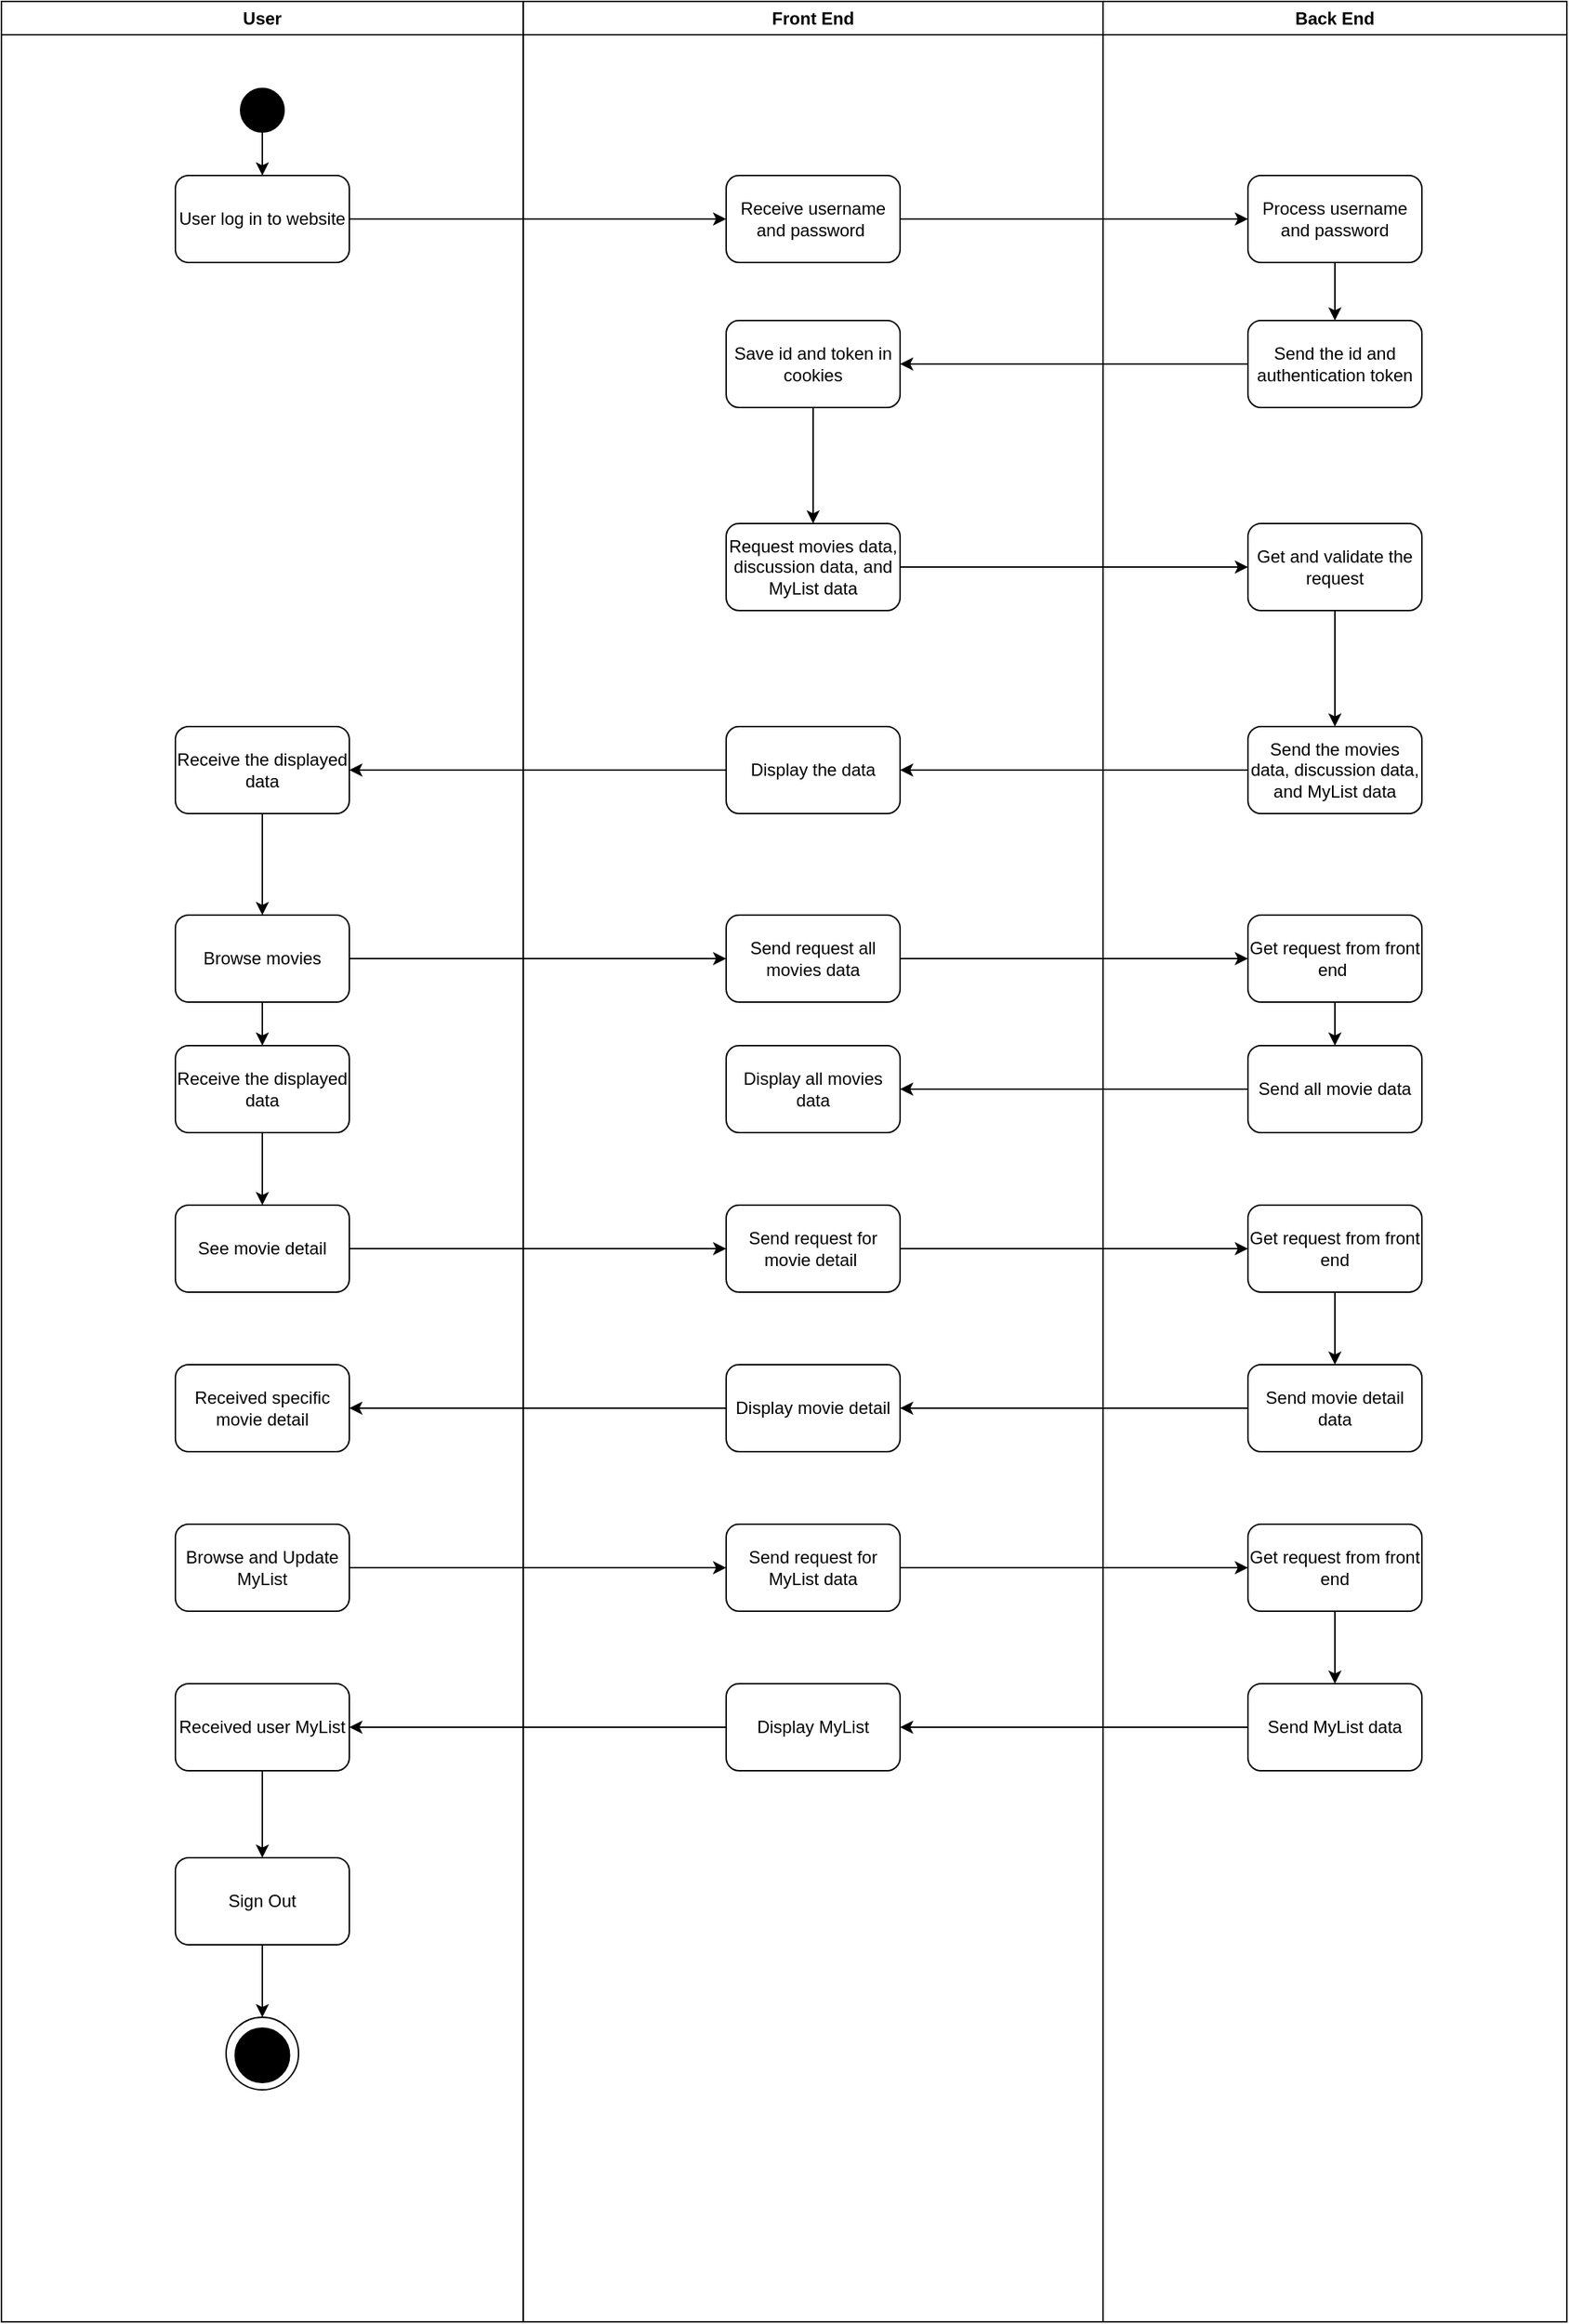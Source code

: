 <mxfile version="22.1.4" type="github">
  <diagram name="Page-1" id="M_UugY_NXWPGBNVr_hrX">
    <mxGraphModel dx="2585" dy="1250" grid="1" gridSize="10" guides="1" tooltips="1" connect="1" arrows="1" fold="1" page="1" pageScale="1" pageWidth="1169" pageHeight="827" math="0" shadow="0">
      <root>
        <mxCell id="0" />
        <mxCell id="1" parent="0" />
        <mxCell id="zU0l_08LZlELBBx7HQ0t-20" value="User" style="swimlane;whiteSpace=wrap;html=1;" vertex="1" parent="1">
          <mxGeometry x="40" y="40" width="360" height="1600" as="geometry" />
        </mxCell>
        <mxCell id="zU0l_08LZlELBBx7HQ0t-25" value="" style="edgeStyle=orthogonalEdgeStyle;rounded=0;orthogonalLoop=1;jettySize=auto;html=1;" edge="1" parent="zU0l_08LZlELBBx7HQ0t-20" source="zU0l_08LZlELBBx7HQ0t-23" target="zU0l_08LZlELBBx7HQ0t-24">
          <mxGeometry relative="1" as="geometry" />
        </mxCell>
        <mxCell id="zU0l_08LZlELBBx7HQ0t-23" value="" style="ellipse;whiteSpace=wrap;html=1;aspect=fixed;fillColor=#000000;" vertex="1" parent="zU0l_08LZlELBBx7HQ0t-20">
          <mxGeometry x="165" y="60" width="30" height="30" as="geometry" />
        </mxCell>
        <mxCell id="zU0l_08LZlELBBx7HQ0t-24" value="User log in to website" style="rounded=1;whiteSpace=wrap;html=1;" vertex="1" parent="zU0l_08LZlELBBx7HQ0t-20">
          <mxGeometry x="120" y="120" width="120" height="60" as="geometry" />
        </mxCell>
        <mxCell id="zU0l_08LZlELBBx7HQ0t-50" value="" style="edgeStyle=orthogonalEdgeStyle;rounded=0;orthogonalLoop=1;jettySize=auto;html=1;" edge="1" parent="zU0l_08LZlELBBx7HQ0t-20" source="zU0l_08LZlELBBx7HQ0t-47" target="zU0l_08LZlELBBx7HQ0t-49">
          <mxGeometry relative="1" as="geometry" />
        </mxCell>
        <mxCell id="zU0l_08LZlELBBx7HQ0t-47" value="Receive the displayed data" style="rounded=1;whiteSpace=wrap;html=1;" vertex="1" parent="zU0l_08LZlELBBx7HQ0t-20">
          <mxGeometry x="120" y="500" width="120" height="60" as="geometry" />
        </mxCell>
        <mxCell id="zU0l_08LZlELBBx7HQ0t-62" value="" style="edgeStyle=orthogonalEdgeStyle;rounded=0;orthogonalLoop=1;jettySize=auto;html=1;" edge="1" parent="zU0l_08LZlELBBx7HQ0t-20" source="zU0l_08LZlELBBx7HQ0t-49" target="zU0l_08LZlELBBx7HQ0t-61">
          <mxGeometry relative="1" as="geometry" />
        </mxCell>
        <mxCell id="zU0l_08LZlELBBx7HQ0t-49" value="Browse movies" style="rounded=1;whiteSpace=wrap;html=1;" vertex="1" parent="zU0l_08LZlELBBx7HQ0t-20">
          <mxGeometry x="120" y="630" width="120" height="60" as="geometry" />
        </mxCell>
        <mxCell id="zU0l_08LZlELBBx7HQ0t-64" value="" style="edgeStyle=orthogonalEdgeStyle;rounded=0;orthogonalLoop=1;jettySize=auto;html=1;" edge="1" parent="zU0l_08LZlELBBx7HQ0t-20" source="zU0l_08LZlELBBx7HQ0t-61" target="zU0l_08LZlELBBx7HQ0t-63">
          <mxGeometry relative="1" as="geometry" />
        </mxCell>
        <mxCell id="zU0l_08LZlELBBx7HQ0t-61" value="Receive the displayed data" style="rounded=1;whiteSpace=wrap;html=1;" vertex="1" parent="zU0l_08LZlELBBx7HQ0t-20">
          <mxGeometry x="120" y="720" width="120" height="60" as="geometry" />
        </mxCell>
        <mxCell id="zU0l_08LZlELBBx7HQ0t-63" value="See movie detail" style="rounded=1;whiteSpace=wrap;html=1;" vertex="1" parent="zU0l_08LZlELBBx7HQ0t-20">
          <mxGeometry x="120" y="830" width="120" height="60" as="geometry" />
        </mxCell>
        <mxCell id="zU0l_08LZlELBBx7HQ0t-73" value="Received specific movie detail" style="rounded=1;whiteSpace=wrap;html=1;" vertex="1" parent="zU0l_08LZlELBBx7HQ0t-20">
          <mxGeometry x="120" y="940" width="120" height="60" as="geometry" />
        </mxCell>
        <mxCell id="zU0l_08LZlELBBx7HQ0t-75" value="Browse and Update MyList" style="rounded=1;whiteSpace=wrap;html=1;" vertex="1" parent="zU0l_08LZlELBBx7HQ0t-20">
          <mxGeometry x="120" y="1050" width="120" height="60" as="geometry" />
        </mxCell>
        <mxCell id="zU0l_08LZlELBBx7HQ0t-88" style="edgeStyle=orthogonalEdgeStyle;rounded=0;orthogonalLoop=1;jettySize=auto;html=1;" edge="1" parent="zU0l_08LZlELBBx7HQ0t-20" source="zU0l_08LZlELBBx7HQ0t-81" target="zU0l_08LZlELBBx7HQ0t-87">
          <mxGeometry relative="1" as="geometry" />
        </mxCell>
        <mxCell id="zU0l_08LZlELBBx7HQ0t-81" value="Received user MyList" style="rounded=1;whiteSpace=wrap;html=1;" vertex="1" parent="zU0l_08LZlELBBx7HQ0t-20">
          <mxGeometry x="120" y="1160" width="120" height="60" as="geometry" />
        </mxCell>
        <mxCell id="zU0l_08LZlELBBx7HQ0t-94" style="edgeStyle=orthogonalEdgeStyle;rounded=0;orthogonalLoop=1;jettySize=auto;html=1;" edge="1" parent="zU0l_08LZlELBBx7HQ0t-20" source="zU0l_08LZlELBBx7HQ0t-87" target="zU0l_08LZlELBBx7HQ0t-89">
          <mxGeometry relative="1" as="geometry" />
        </mxCell>
        <mxCell id="zU0l_08LZlELBBx7HQ0t-87" value="Sign Out" style="rounded=1;whiteSpace=wrap;html=1;" vertex="1" parent="zU0l_08LZlELBBx7HQ0t-20">
          <mxGeometry x="120" y="1280" width="120" height="60" as="geometry" />
        </mxCell>
        <mxCell id="zU0l_08LZlELBBx7HQ0t-92" value="" style="group" vertex="1" connectable="0" parent="zU0l_08LZlELBBx7HQ0t-20">
          <mxGeometry x="155" y="1390" width="50" height="60" as="geometry" />
        </mxCell>
        <mxCell id="zU0l_08LZlELBBx7HQ0t-89" value="" style="ellipse;whiteSpace=wrap;html=1;aspect=fixed;" vertex="1" parent="zU0l_08LZlELBBx7HQ0t-92">
          <mxGeometry width="50" height="50" as="geometry" />
        </mxCell>
        <mxCell id="zU0l_08LZlELBBx7HQ0t-90" value="" style="ellipse;whiteSpace=wrap;html=1;aspect=fixed;fillColor=#000000;" vertex="1" parent="zU0l_08LZlELBBx7HQ0t-92">
          <mxGeometry x="6.25" y="7.5" width="37.5" height="37.5" as="geometry" />
        </mxCell>
        <mxCell id="zU0l_08LZlELBBx7HQ0t-21" value="Front End" style="swimlane;whiteSpace=wrap;html=1;" vertex="1" parent="1">
          <mxGeometry x="400" y="40" width="400" height="1600" as="geometry" />
        </mxCell>
        <mxCell id="zU0l_08LZlELBBx7HQ0t-26" value="Receive username and password&amp;nbsp;" style="rounded=1;whiteSpace=wrap;html=1;" vertex="1" parent="zU0l_08LZlELBBx7HQ0t-21">
          <mxGeometry x="140" y="120" width="120" height="60" as="geometry" />
        </mxCell>
        <mxCell id="zU0l_08LZlELBBx7HQ0t-35" value="" style="edgeStyle=orthogonalEdgeStyle;rounded=0;orthogonalLoop=1;jettySize=auto;html=1;" edge="1" parent="zU0l_08LZlELBBx7HQ0t-21" source="zU0l_08LZlELBBx7HQ0t-32" target="zU0l_08LZlELBBx7HQ0t-34">
          <mxGeometry relative="1" as="geometry" />
        </mxCell>
        <mxCell id="zU0l_08LZlELBBx7HQ0t-32" value="Save id and token in cookies" style="whiteSpace=wrap;html=1;rounded=1;" vertex="1" parent="zU0l_08LZlELBBx7HQ0t-21">
          <mxGeometry x="140" y="220" width="120" height="60" as="geometry" />
        </mxCell>
        <mxCell id="zU0l_08LZlELBBx7HQ0t-34" value="Request movies data, discussion data, and MyList data" style="whiteSpace=wrap;html=1;rounded=1;" vertex="1" parent="zU0l_08LZlELBBx7HQ0t-21">
          <mxGeometry x="140" y="360" width="120" height="60" as="geometry" />
        </mxCell>
        <mxCell id="zU0l_08LZlELBBx7HQ0t-44" value="Display the data" style="rounded=1;whiteSpace=wrap;html=1;" vertex="1" parent="zU0l_08LZlELBBx7HQ0t-21">
          <mxGeometry x="140" y="500" width="120" height="60" as="geometry" />
        </mxCell>
        <mxCell id="zU0l_08LZlELBBx7HQ0t-51" value="Send request all movies data" style="rounded=1;whiteSpace=wrap;html=1;" vertex="1" parent="zU0l_08LZlELBBx7HQ0t-21">
          <mxGeometry x="140" y="630" width="120" height="60" as="geometry" />
        </mxCell>
        <mxCell id="zU0l_08LZlELBBx7HQ0t-57" value="Display all movies data" style="rounded=1;whiteSpace=wrap;html=1;" vertex="1" parent="zU0l_08LZlELBBx7HQ0t-21">
          <mxGeometry x="140" y="720" width="120" height="60" as="geometry" />
        </mxCell>
        <mxCell id="zU0l_08LZlELBBx7HQ0t-65" value="Send request for movie detail&amp;nbsp;" style="rounded=1;whiteSpace=wrap;html=1;" vertex="1" parent="zU0l_08LZlELBBx7HQ0t-21">
          <mxGeometry x="140" y="830" width="120" height="60" as="geometry" />
        </mxCell>
        <mxCell id="zU0l_08LZlELBBx7HQ0t-71" value="Display movie detail" style="rounded=1;whiteSpace=wrap;html=1;" vertex="1" parent="zU0l_08LZlELBBx7HQ0t-21">
          <mxGeometry x="140" y="940" width="120" height="60" as="geometry" />
        </mxCell>
        <mxCell id="zU0l_08LZlELBBx7HQ0t-76" value="Send request for MyList data" style="rounded=1;whiteSpace=wrap;html=1;" vertex="1" parent="zU0l_08LZlELBBx7HQ0t-21">
          <mxGeometry x="140" y="1050" width="120" height="60" as="geometry" />
        </mxCell>
        <mxCell id="zU0l_08LZlELBBx7HQ0t-80" value="Display MyList" style="rounded=1;whiteSpace=wrap;html=1;" vertex="1" parent="zU0l_08LZlELBBx7HQ0t-21">
          <mxGeometry x="140" y="1160" width="120" height="60" as="geometry" />
        </mxCell>
        <mxCell id="zU0l_08LZlELBBx7HQ0t-22" value="Back End" style="swimlane;whiteSpace=wrap;html=1;" vertex="1" parent="1">
          <mxGeometry x="800" y="40" width="320" height="1600" as="geometry" />
        </mxCell>
        <mxCell id="zU0l_08LZlELBBx7HQ0t-31" value="" style="edgeStyle=orthogonalEdgeStyle;rounded=0;orthogonalLoop=1;jettySize=auto;html=1;" edge="1" parent="zU0l_08LZlELBBx7HQ0t-22" source="zU0l_08LZlELBBx7HQ0t-28" target="zU0l_08LZlELBBx7HQ0t-30">
          <mxGeometry relative="1" as="geometry" />
        </mxCell>
        <mxCell id="zU0l_08LZlELBBx7HQ0t-28" value="Process username and password" style="rounded=1;whiteSpace=wrap;html=1;" vertex="1" parent="zU0l_08LZlELBBx7HQ0t-22">
          <mxGeometry x="100" y="120" width="120" height="60" as="geometry" />
        </mxCell>
        <mxCell id="zU0l_08LZlELBBx7HQ0t-30" value="Send the id and authentication token" style="rounded=1;whiteSpace=wrap;html=1;" vertex="1" parent="zU0l_08LZlELBBx7HQ0t-22">
          <mxGeometry x="100" y="220" width="120" height="60" as="geometry" />
        </mxCell>
        <mxCell id="zU0l_08LZlELBBx7HQ0t-43" value="" style="edgeStyle=orthogonalEdgeStyle;rounded=0;orthogonalLoop=1;jettySize=auto;html=1;" edge="1" parent="zU0l_08LZlELBBx7HQ0t-22" source="zU0l_08LZlELBBx7HQ0t-40" target="zU0l_08LZlELBBx7HQ0t-42">
          <mxGeometry relative="1" as="geometry" />
        </mxCell>
        <mxCell id="zU0l_08LZlELBBx7HQ0t-40" value="Get and validate the request" style="rounded=1;whiteSpace=wrap;html=1;" vertex="1" parent="zU0l_08LZlELBBx7HQ0t-22">
          <mxGeometry x="100" y="360" width="120" height="60" as="geometry" />
        </mxCell>
        <mxCell id="zU0l_08LZlELBBx7HQ0t-42" value="Send the movies data, discussion data, and MyList data" style="rounded=1;whiteSpace=wrap;html=1;" vertex="1" parent="zU0l_08LZlELBBx7HQ0t-22">
          <mxGeometry x="100" y="500" width="120" height="60" as="geometry" />
        </mxCell>
        <mxCell id="zU0l_08LZlELBBx7HQ0t-56" value="" style="edgeStyle=orthogonalEdgeStyle;rounded=0;orthogonalLoop=1;jettySize=auto;html=1;" edge="1" parent="zU0l_08LZlELBBx7HQ0t-22" source="zU0l_08LZlELBBx7HQ0t-53" target="zU0l_08LZlELBBx7HQ0t-55">
          <mxGeometry relative="1" as="geometry" />
        </mxCell>
        <mxCell id="zU0l_08LZlELBBx7HQ0t-53" value="Get request from front end&amp;nbsp;" style="rounded=1;whiteSpace=wrap;html=1;" vertex="1" parent="zU0l_08LZlELBBx7HQ0t-22">
          <mxGeometry x="100" y="630" width="120" height="60" as="geometry" />
        </mxCell>
        <mxCell id="zU0l_08LZlELBBx7HQ0t-55" value="Send all movie data" style="rounded=1;whiteSpace=wrap;html=1;" vertex="1" parent="zU0l_08LZlELBBx7HQ0t-22">
          <mxGeometry x="100" y="720" width="120" height="60" as="geometry" />
        </mxCell>
        <mxCell id="zU0l_08LZlELBBx7HQ0t-70" value="" style="edgeStyle=orthogonalEdgeStyle;rounded=0;orthogonalLoop=1;jettySize=auto;html=1;" edge="1" parent="zU0l_08LZlELBBx7HQ0t-22" source="zU0l_08LZlELBBx7HQ0t-67" target="zU0l_08LZlELBBx7HQ0t-69">
          <mxGeometry relative="1" as="geometry" />
        </mxCell>
        <mxCell id="zU0l_08LZlELBBx7HQ0t-67" value="Get request from front end" style="rounded=1;whiteSpace=wrap;html=1;" vertex="1" parent="zU0l_08LZlELBBx7HQ0t-22">
          <mxGeometry x="100" y="830" width="120" height="60" as="geometry" />
        </mxCell>
        <mxCell id="zU0l_08LZlELBBx7HQ0t-69" value="Send movie detail data" style="rounded=1;whiteSpace=wrap;html=1;" vertex="1" parent="zU0l_08LZlELBBx7HQ0t-22">
          <mxGeometry x="100" y="940" width="120" height="60" as="geometry" />
        </mxCell>
        <mxCell id="zU0l_08LZlELBBx7HQ0t-84" style="edgeStyle=orthogonalEdgeStyle;rounded=0;orthogonalLoop=1;jettySize=auto;html=1;entryX=0.5;entryY=0;entryDx=0;entryDy=0;" edge="1" parent="zU0l_08LZlELBBx7HQ0t-22" source="zU0l_08LZlELBBx7HQ0t-77" target="zU0l_08LZlELBBx7HQ0t-79">
          <mxGeometry relative="1" as="geometry" />
        </mxCell>
        <mxCell id="zU0l_08LZlELBBx7HQ0t-77" value="Get request from front end" style="rounded=1;whiteSpace=wrap;html=1;" vertex="1" parent="zU0l_08LZlELBBx7HQ0t-22">
          <mxGeometry x="100" y="1050" width="120" height="60" as="geometry" />
        </mxCell>
        <mxCell id="zU0l_08LZlELBBx7HQ0t-79" value="Send MyList data" style="rounded=1;whiteSpace=wrap;html=1;" vertex="1" parent="zU0l_08LZlELBBx7HQ0t-22">
          <mxGeometry x="100" y="1160" width="120" height="60" as="geometry" />
        </mxCell>
        <mxCell id="zU0l_08LZlELBBx7HQ0t-27" value="" style="endArrow=classic;html=1;rounded=0;entryX=0;entryY=0.5;entryDx=0;entryDy=0;exitX=1;exitY=0.5;exitDx=0;exitDy=0;" edge="1" parent="1" source="zU0l_08LZlELBBx7HQ0t-24" target="zU0l_08LZlELBBx7HQ0t-26">
          <mxGeometry width="50" height="50" relative="1" as="geometry">
            <mxPoint x="520" y="260" as="sourcePoint" />
            <mxPoint x="570" y="210" as="targetPoint" />
          </mxGeometry>
        </mxCell>
        <mxCell id="zU0l_08LZlELBBx7HQ0t-29" value="" style="endArrow=classic;html=1;rounded=0;entryX=0;entryY=0.5;entryDx=0;entryDy=0;exitX=1;exitY=0.5;exitDx=0;exitDy=0;" edge="1" parent="1" source="zU0l_08LZlELBBx7HQ0t-26" target="zU0l_08LZlELBBx7HQ0t-28">
          <mxGeometry width="50" height="50" relative="1" as="geometry">
            <mxPoint x="800" y="250" as="sourcePoint" />
            <mxPoint x="850" y="200" as="targetPoint" />
          </mxGeometry>
        </mxCell>
        <mxCell id="zU0l_08LZlELBBx7HQ0t-33" value="" style="edgeStyle=orthogonalEdgeStyle;rounded=0;orthogonalLoop=1;jettySize=auto;html=1;" edge="1" parent="1" source="zU0l_08LZlELBBx7HQ0t-30" target="zU0l_08LZlELBBx7HQ0t-32">
          <mxGeometry relative="1" as="geometry" />
        </mxCell>
        <mxCell id="zU0l_08LZlELBBx7HQ0t-41" value="" style="endArrow=classic;html=1;rounded=0;entryX=0;entryY=0.5;entryDx=0;entryDy=0;exitX=1;exitY=0.5;exitDx=0;exitDy=0;" edge="1" parent="1" source="zU0l_08LZlELBBx7HQ0t-34" target="zU0l_08LZlELBBx7HQ0t-40">
          <mxGeometry width="50" height="50" relative="1" as="geometry">
            <mxPoint x="740" y="420" as="sourcePoint" />
            <mxPoint x="790" y="370" as="targetPoint" />
          </mxGeometry>
        </mxCell>
        <mxCell id="zU0l_08LZlELBBx7HQ0t-45" value="" style="endArrow=classic;html=1;rounded=0;entryX=1;entryY=0.5;entryDx=0;entryDy=0;" edge="1" parent="1" source="zU0l_08LZlELBBx7HQ0t-42" target="zU0l_08LZlELBBx7HQ0t-44">
          <mxGeometry width="50" height="50" relative="1" as="geometry">
            <mxPoint x="630" y="560" as="sourcePoint" />
            <mxPoint x="680" y="510" as="targetPoint" />
          </mxGeometry>
        </mxCell>
        <mxCell id="zU0l_08LZlELBBx7HQ0t-48" value="" style="endArrow=classic;html=1;rounded=0;entryX=1;entryY=0.5;entryDx=0;entryDy=0;exitX=0;exitY=0.5;exitDx=0;exitDy=0;" edge="1" parent="1" source="zU0l_08LZlELBBx7HQ0t-44" target="zU0l_08LZlELBBx7HQ0t-47">
          <mxGeometry width="50" height="50" relative="1" as="geometry">
            <mxPoint x="450" y="570" as="sourcePoint" />
            <mxPoint x="500" y="520" as="targetPoint" />
          </mxGeometry>
        </mxCell>
        <mxCell id="zU0l_08LZlELBBx7HQ0t-52" style="edgeStyle=orthogonalEdgeStyle;rounded=0;orthogonalLoop=1;jettySize=auto;html=1;entryX=0;entryY=0.5;entryDx=0;entryDy=0;" edge="1" parent="1" source="zU0l_08LZlELBBx7HQ0t-49" target="zU0l_08LZlELBBx7HQ0t-51">
          <mxGeometry relative="1" as="geometry" />
        </mxCell>
        <mxCell id="zU0l_08LZlELBBx7HQ0t-54" style="edgeStyle=orthogonalEdgeStyle;rounded=0;orthogonalLoop=1;jettySize=auto;html=1;entryX=0;entryY=0.5;entryDx=0;entryDy=0;" edge="1" parent="1" source="zU0l_08LZlELBBx7HQ0t-51" target="zU0l_08LZlELBBx7HQ0t-53">
          <mxGeometry relative="1" as="geometry" />
        </mxCell>
        <mxCell id="zU0l_08LZlELBBx7HQ0t-58" style="edgeStyle=orthogonalEdgeStyle;rounded=0;orthogonalLoop=1;jettySize=auto;html=1;exitX=0;exitY=0.5;exitDx=0;exitDy=0;entryX=1;entryY=0.5;entryDx=0;entryDy=0;" edge="1" parent="1" source="zU0l_08LZlELBBx7HQ0t-55" target="zU0l_08LZlELBBx7HQ0t-57">
          <mxGeometry relative="1" as="geometry" />
        </mxCell>
        <mxCell id="zU0l_08LZlELBBx7HQ0t-66" style="edgeStyle=orthogonalEdgeStyle;rounded=0;orthogonalLoop=1;jettySize=auto;html=1;entryX=0;entryY=0.5;entryDx=0;entryDy=0;" edge="1" parent="1" source="zU0l_08LZlELBBx7HQ0t-63" target="zU0l_08LZlELBBx7HQ0t-65">
          <mxGeometry relative="1" as="geometry" />
        </mxCell>
        <mxCell id="zU0l_08LZlELBBx7HQ0t-68" style="edgeStyle=orthogonalEdgeStyle;rounded=0;orthogonalLoop=1;jettySize=auto;html=1;" edge="1" parent="1" source="zU0l_08LZlELBBx7HQ0t-65" target="zU0l_08LZlELBBx7HQ0t-67">
          <mxGeometry relative="1" as="geometry" />
        </mxCell>
        <mxCell id="zU0l_08LZlELBBx7HQ0t-72" style="edgeStyle=orthogonalEdgeStyle;rounded=0;orthogonalLoop=1;jettySize=auto;html=1;entryX=1;entryY=0.5;entryDx=0;entryDy=0;" edge="1" parent="1" source="zU0l_08LZlELBBx7HQ0t-69" target="zU0l_08LZlELBBx7HQ0t-71">
          <mxGeometry relative="1" as="geometry" />
        </mxCell>
        <mxCell id="zU0l_08LZlELBBx7HQ0t-74" style="edgeStyle=orthogonalEdgeStyle;rounded=0;orthogonalLoop=1;jettySize=auto;html=1;" edge="1" parent="1" source="zU0l_08LZlELBBx7HQ0t-71" target="zU0l_08LZlELBBx7HQ0t-73">
          <mxGeometry relative="1" as="geometry" />
        </mxCell>
        <mxCell id="zU0l_08LZlELBBx7HQ0t-82" style="edgeStyle=orthogonalEdgeStyle;rounded=0;orthogonalLoop=1;jettySize=auto;html=1;entryX=0;entryY=0.5;entryDx=0;entryDy=0;" edge="1" parent="1" source="zU0l_08LZlELBBx7HQ0t-75" target="zU0l_08LZlELBBx7HQ0t-76">
          <mxGeometry relative="1" as="geometry" />
        </mxCell>
        <mxCell id="zU0l_08LZlELBBx7HQ0t-83" style="edgeStyle=orthogonalEdgeStyle;rounded=0;orthogonalLoop=1;jettySize=auto;html=1;" edge="1" parent="1" source="zU0l_08LZlELBBx7HQ0t-76" target="zU0l_08LZlELBBx7HQ0t-77">
          <mxGeometry relative="1" as="geometry" />
        </mxCell>
        <mxCell id="zU0l_08LZlELBBx7HQ0t-85" style="edgeStyle=orthogonalEdgeStyle;rounded=0;orthogonalLoop=1;jettySize=auto;html=1;entryX=1;entryY=0.5;entryDx=0;entryDy=0;" edge="1" parent="1" source="zU0l_08LZlELBBx7HQ0t-79" target="zU0l_08LZlELBBx7HQ0t-80">
          <mxGeometry relative="1" as="geometry" />
        </mxCell>
        <mxCell id="zU0l_08LZlELBBx7HQ0t-86" style="edgeStyle=orthogonalEdgeStyle;rounded=0;orthogonalLoop=1;jettySize=auto;html=1;" edge="1" parent="1" source="zU0l_08LZlELBBx7HQ0t-80" target="zU0l_08LZlELBBx7HQ0t-81">
          <mxGeometry relative="1" as="geometry" />
        </mxCell>
      </root>
    </mxGraphModel>
  </diagram>
</mxfile>
